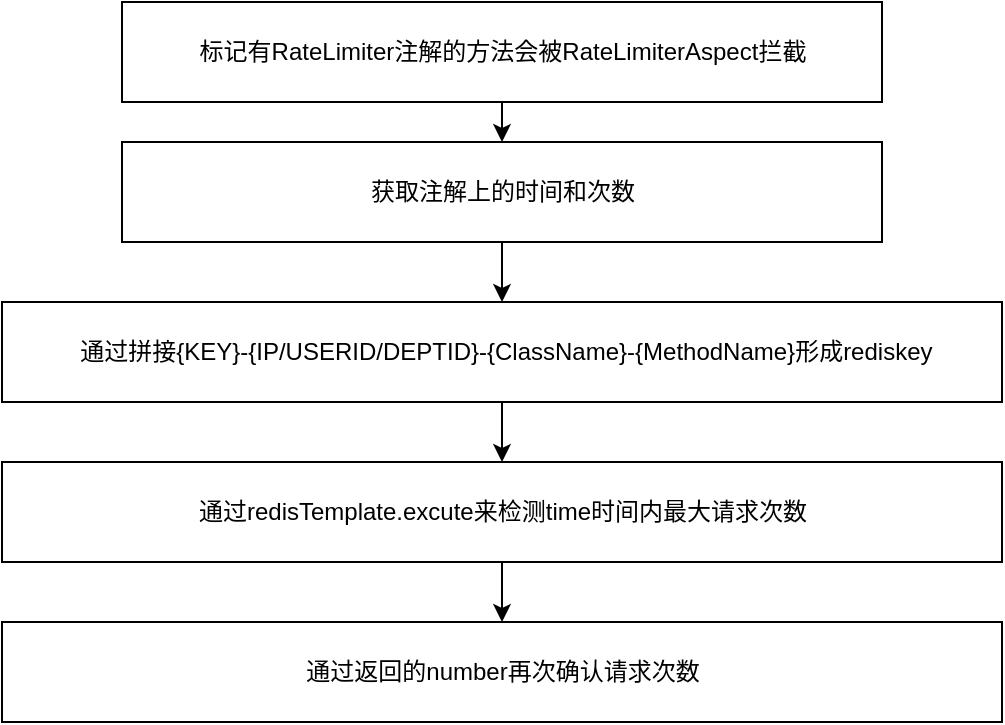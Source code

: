 <mxfile>
    <diagram id="PZYBk4sDCuIX38xMYcUk" name="第 1 页">
        <mxGraphModel dx="880" dy="766" grid="1" gridSize="10" guides="1" tooltips="1" connect="1" arrows="1" fold="1" page="1" pageScale="1" pageWidth="827" pageHeight="1169" math="0" shadow="0">
            <root>
                <mxCell id="0"/>
                <mxCell id="1" parent="0"/>
                <mxCell id="4" value="" style="edgeStyle=none;html=1;" parent="1" source="2" target="3" edge="1">
                    <mxGeometry relative="1" as="geometry"/>
                </mxCell>
                <mxCell id="2" value="标记有RateLimiter注解的方法会被RateLimiterAspect拦截" style="html=1;" parent="1" vertex="1">
                    <mxGeometry x="224" y="80" width="380" height="50" as="geometry"/>
                </mxCell>
                <mxCell id="6" value="" style="edgeStyle=none;html=1;" parent="1" source="3" target="5" edge="1">
                    <mxGeometry relative="1" as="geometry"/>
                </mxCell>
                <mxCell id="3" value="获取注解上的时间和次数" style="html=1;" parent="1" vertex="1">
                    <mxGeometry x="224" y="150" width="380" height="50" as="geometry"/>
                </mxCell>
                <mxCell id="8" value="" style="edgeStyle=none;html=1;" parent="1" source="5" target="7" edge="1">
                    <mxGeometry relative="1" as="geometry"/>
                </mxCell>
                <mxCell id="5" value="&amp;nbsp;通过拼接{KEY}-{IP/USERID/DEPTID}-{ClassName}-{MethodName}形成rediskey" style="html=1;" parent="1" vertex="1">
                    <mxGeometry x="164" y="230" width="500" height="50" as="geometry"/>
                </mxCell>
                <mxCell id="10" value="" style="edgeStyle=none;html=1;" parent="1" source="7" target="9" edge="1">
                    <mxGeometry relative="1" as="geometry"/>
                </mxCell>
                <mxCell id="7" value="通过redisTemplate.excute来检测time时间内最大请求次数" style="html=1;" parent="1" vertex="1">
                    <mxGeometry x="164" y="310" width="500" height="50" as="geometry"/>
                </mxCell>
                <mxCell id="9" value="通过返回的number再次确认请求次数" style="html=1;" parent="1" vertex="1">
                    <mxGeometry x="164" y="390" width="500" height="50" as="geometry"/>
                </mxCell>
            </root>
        </mxGraphModel>
    </diagram>
</mxfile>